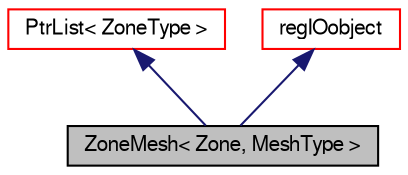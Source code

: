 digraph "ZoneMesh&lt; Zone, MeshType &gt;"
{
  bgcolor="transparent";
  edge [fontname="FreeSans",fontsize="10",labelfontname="FreeSans",labelfontsize="10"];
  node [fontname="FreeSans",fontsize="10",shape=record];
  Node1 [label="ZoneMesh\< Zone, MeshType \>",height=0.2,width=0.4,color="black", fillcolor="grey75", style="filled" fontcolor="black"];
  Node2 -> Node1 [dir="back",color="midnightblue",fontsize="10",style="solid",fontname="FreeSans"];
  Node2 [label="PtrList\< ZoneType \>",height=0.2,width=0.4,color="red",URL="$a01975.html"];
  Node3 -> Node1 [dir="back",color="midnightblue",fontsize="10",style="solid",fontname="FreeSans"];
  Node3 [label="regIOobject",height=0.2,width=0.4,color="red",URL="$a02084.html",tooltip="regIOobject is an abstract class derived from IOobject to handle automatic object registration with t..."];
}
